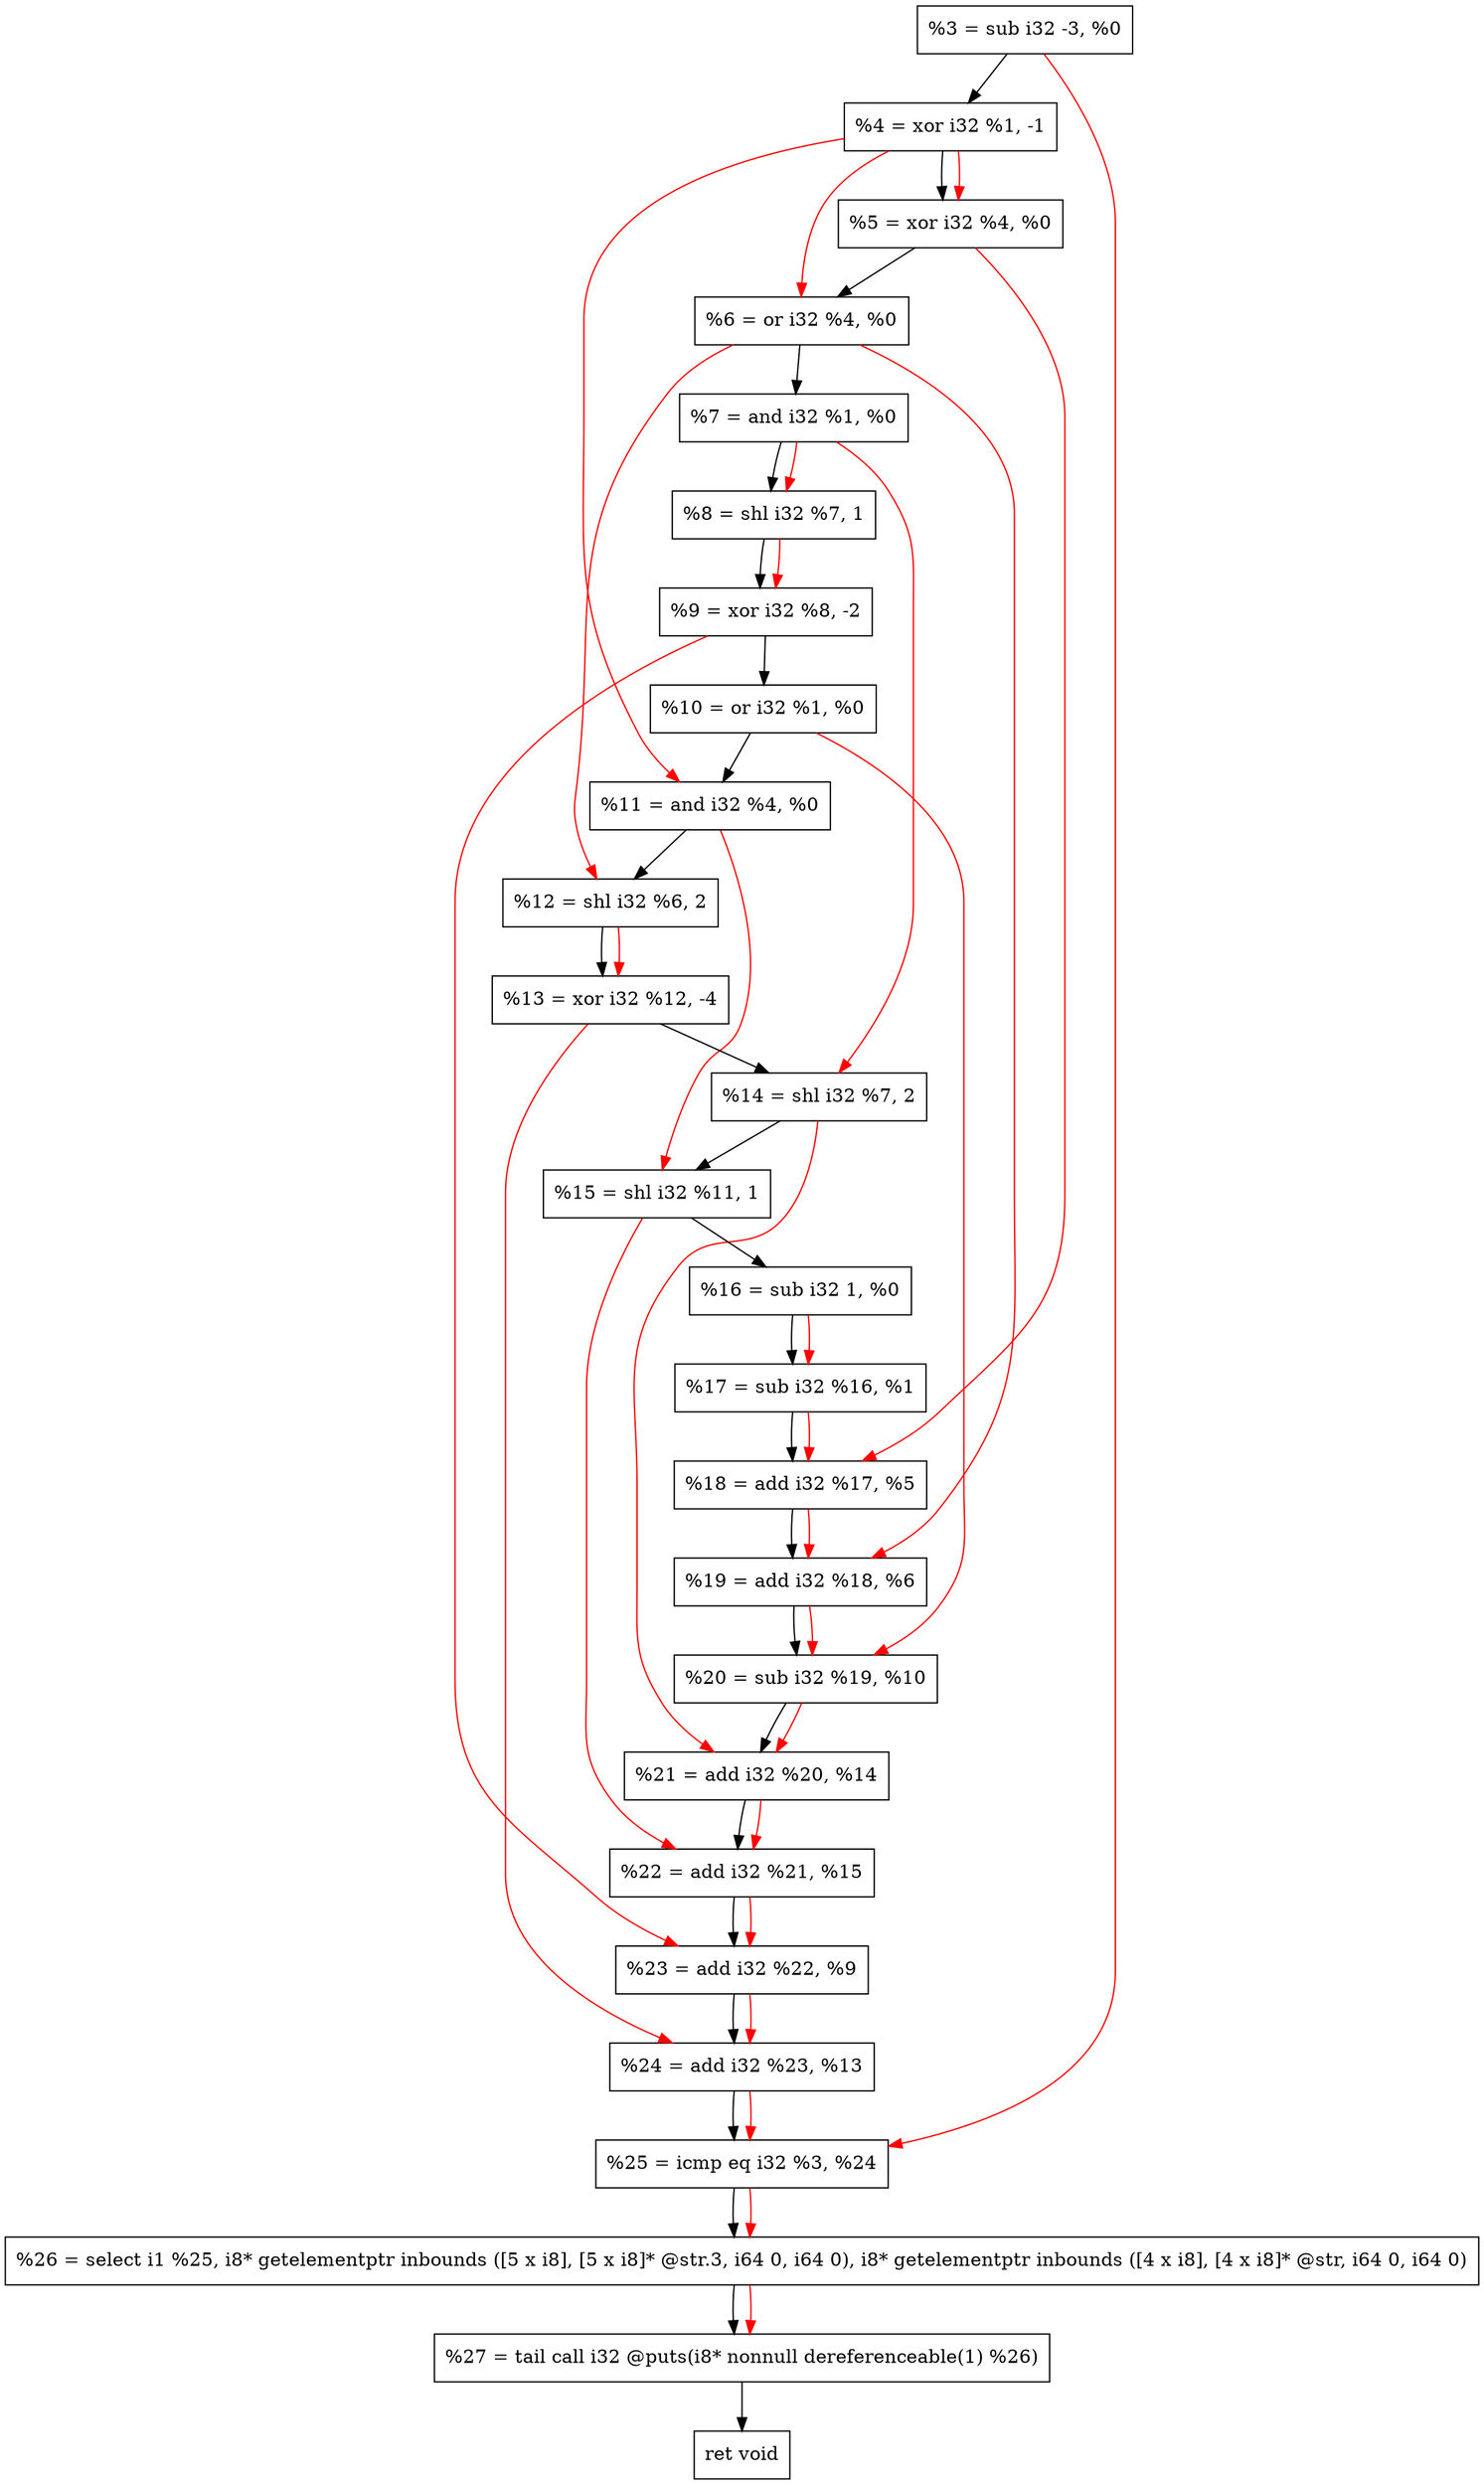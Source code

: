 digraph "DFG for'crackme' function" {
	Node0x1c79b50[shape=record, label="  %3 = sub i32 -3, %0"];
	Node0x1c79bf0[shape=record, label="  %4 = xor i32 %1, -1"];
	Node0x1c79cb0[shape=record, label="  %5 = xor i32 %4, %0"];
	Node0x1c79d20[shape=record, label="  %6 = or i32 %4, %0"];
	Node0x1c79d90[shape=record, label="  %7 = and i32 %1, %0"];
	Node0x1c79e00[shape=record, label="  %8 = shl i32 %7, 1"];
	Node0x1c79ea0[shape=record, label="  %9 = xor i32 %8, -2"];
	Node0x1c79f10[shape=record, label="  %10 = or i32 %1, %0"];
	Node0x1c79f80[shape=record, label="  %11 = and i32 %4, %0"];
	Node0x1c7a020[shape=record, label="  %12 = shl i32 %6, 2"];
	Node0x1c7a0c0[shape=record, label="  %13 = xor i32 %12, -4"];
	Node0x1c7a130[shape=record, label="  %14 = shl i32 %7, 2"];
	Node0x1c7a1a0[shape=record, label="  %15 = shl i32 %11, 1"];
	Node0x1c7a210[shape=record, label="  %16 = sub i32 1, %0"];
	Node0x1c7a280[shape=record, label="  %17 = sub i32 %16, %1"];
	Node0x1c7a2f0[shape=record, label="  %18 = add i32 %17, %5"];
	Node0x1c7a360[shape=record, label="  %19 = add i32 %18, %6"];
	Node0x1c7a3d0[shape=record, label="  %20 = sub i32 %19, %10"];
	Node0x1c7a440[shape=record, label="  %21 = add i32 %20, %14"];
	Node0x1c7a4b0[shape=record, label="  %22 = add i32 %21, %15"];
	Node0x1c7a520[shape=record, label="  %23 = add i32 %22, %9"];
	Node0x1c7a590[shape=record, label="  %24 = add i32 %23, %13"];
	Node0x1c7a600[shape=record, label="  %25 = icmp eq i32 %3, %24"];
	Node0x1c1a268[shape=record, label="  %26 = select i1 %25, i8* getelementptr inbounds ([5 x i8], [5 x i8]* @str.3, i64 0, i64 0), i8* getelementptr inbounds ([4 x i8], [4 x i8]* @str, i64 0, i64 0)"];
	Node0x1c7aaa0[shape=record, label="  %27 = tail call i32 @puts(i8* nonnull dereferenceable(1) %26)"];
	Node0x1c7aaf0[shape=record, label="  ret void"];
	Node0x1c79b50 -> Node0x1c79bf0;
	Node0x1c79bf0 -> Node0x1c79cb0;
	Node0x1c79cb0 -> Node0x1c79d20;
	Node0x1c79d20 -> Node0x1c79d90;
	Node0x1c79d90 -> Node0x1c79e00;
	Node0x1c79e00 -> Node0x1c79ea0;
	Node0x1c79ea0 -> Node0x1c79f10;
	Node0x1c79f10 -> Node0x1c79f80;
	Node0x1c79f80 -> Node0x1c7a020;
	Node0x1c7a020 -> Node0x1c7a0c0;
	Node0x1c7a0c0 -> Node0x1c7a130;
	Node0x1c7a130 -> Node0x1c7a1a0;
	Node0x1c7a1a0 -> Node0x1c7a210;
	Node0x1c7a210 -> Node0x1c7a280;
	Node0x1c7a280 -> Node0x1c7a2f0;
	Node0x1c7a2f0 -> Node0x1c7a360;
	Node0x1c7a360 -> Node0x1c7a3d0;
	Node0x1c7a3d0 -> Node0x1c7a440;
	Node0x1c7a440 -> Node0x1c7a4b0;
	Node0x1c7a4b0 -> Node0x1c7a520;
	Node0x1c7a520 -> Node0x1c7a590;
	Node0x1c7a590 -> Node0x1c7a600;
	Node0x1c7a600 -> Node0x1c1a268;
	Node0x1c1a268 -> Node0x1c7aaa0;
	Node0x1c7aaa0 -> Node0x1c7aaf0;
edge [color=red]
	Node0x1c79bf0 -> Node0x1c79cb0;
	Node0x1c79bf0 -> Node0x1c79d20;
	Node0x1c79d90 -> Node0x1c79e00;
	Node0x1c79e00 -> Node0x1c79ea0;
	Node0x1c79bf0 -> Node0x1c79f80;
	Node0x1c79d20 -> Node0x1c7a020;
	Node0x1c7a020 -> Node0x1c7a0c0;
	Node0x1c79d90 -> Node0x1c7a130;
	Node0x1c79f80 -> Node0x1c7a1a0;
	Node0x1c7a210 -> Node0x1c7a280;
	Node0x1c7a280 -> Node0x1c7a2f0;
	Node0x1c79cb0 -> Node0x1c7a2f0;
	Node0x1c7a2f0 -> Node0x1c7a360;
	Node0x1c79d20 -> Node0x1c7a360;
	Node0x1c7a360 -> Node0x1c7a3d0;
	Node0x1c79f10 -> Node0x1c7a3d0;
	Node0x1c7a3d0 -> Node0x1c7a440;
	Node0x1c7a130 -> Node0x1c7a440;
	Node0x1c7a440 -> Node0x1c7a4b0;
	Node0x1c7a1a0 -> Node0x1c7a4b0;
	Node0x1c7a4b0 -> Node0x1c7a520;
	Node0x1c79ea0 -> Node0x1c7a520;
	Node0x1c7a520 -> Node0x1c7a590;
	Node0x1c7a0c0 -> Node0x1c7a590;
	Node0x1c79b50 -> Node0x1c7a600;
	Node0x1c7a590 -> Node0x1c7a600;
	Node0x1c7a600 -> Node0x1c1a268;
	Node0x1c1a268 -> Node0x1c7aaa0;
}
